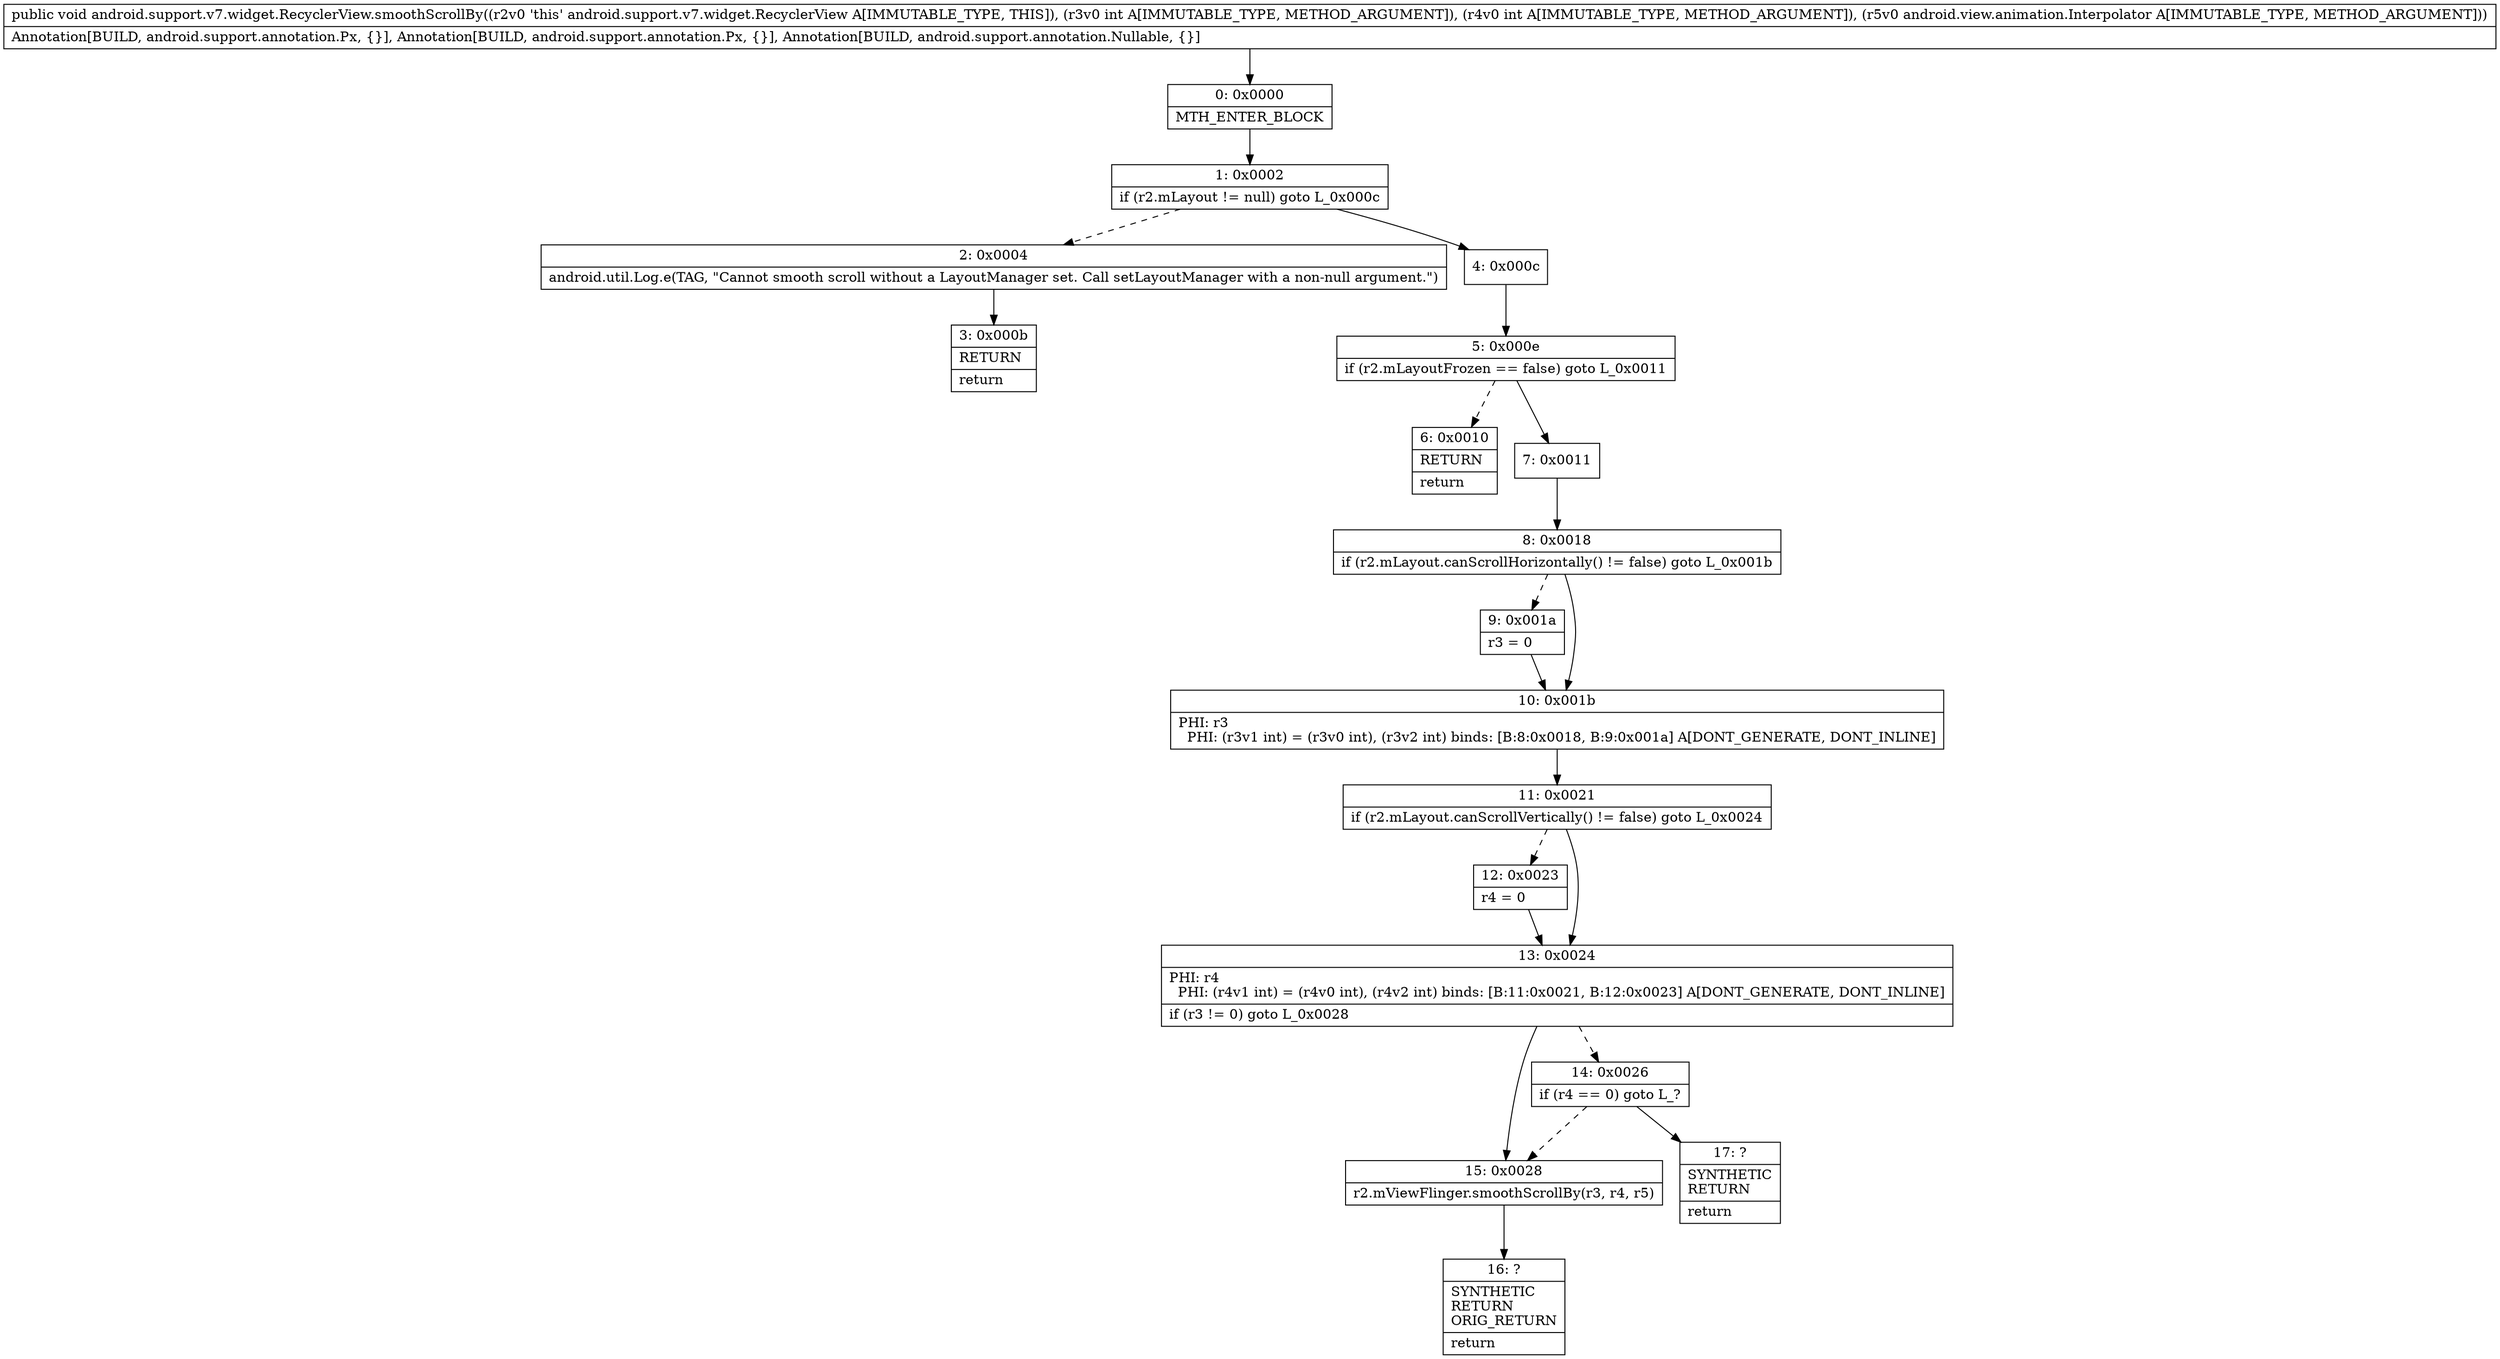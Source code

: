digraph "CFG forandroid.support.v7.widget.RecyclerView.smoothScrollBy(IILandroid\/view\/animation\/Interpolator;)V" {
Node_0 [shape=record,label="{0\:\ 0x0000|MTH_ENTER_BLOCK\l}"];
Node_1 [shape=record,label="{1\:\ 0x0002|if (r2.mLayout != null) goto L_0x000c\l}"];
Node_2 [shape=record,label="{2\:\ 0x0004|android.util.Log.e(TAG, \"Cannot smooth scroll without a LayoutManager set. Call setLayoutManager with a non\-null argument.\")\l}"];
Node_3 [shape=record,label="{3\:\ 0x000b|RETURN\l|return\l}"];
Node_4 [shape=record,label="{4\:\ 0x000c}"];
Node_5 [shape=record,label="{5\:\ 0x000e|if (r2.mLayoutFrozen == false) goto L_0x0011\l}"];
Node_6 [shape=record,label="{6\:\ 0x0010|RETURN\l|return\l}"];
Node_7 [shape=record,label="{7\:\ 0x0011}"];
Node_8 [shape=record,label="{8\:\ 0x0018|if (r2.mLayout.canScrollHorizontally() != false) goto L_0x001b\l}"];
Node_9 [shape=record,label="{9\:\ 0x001a|r3 = 0\l}"];
Node_10 [shape=record,label="{10\:\ 0x001b|PHI: r3 \l  PHI: (r3v1 int) = (r3v0 int), (r3v2 int) binds: [B:8:0x0018, B:9:0x001a] A[DONT_GENERATE, DONT_INLINE]\l}"];
Node_11 [shape=record,label="{11\:\ 0x0021|if (r2.mLayout.canScrollVertically() != false) goto L_0x0024\l}"];
Node_12 [shape=record,label="{12\:\ 0x0023|r4 = 0\l}"];
Node_13 [shape=record,label="{13\:\ 0x0024|PHI: r4 \l  PHI: (r4v1 int) = (r4v0 int), (r4v2 int) binds: [B:11:0x0021, B:12:0x0023] A[DONT_GENERATE, DONT_INLINE]\l|if (r3 != 0) goto L_0x0028\l}"];
Node_14 [shape=record,label="{14\:\ 0x0026|if (r4 == 0) goto L_?\l}"];
Node_15 [shape=record,label="{15\:\ 0x0028|r2.mViewFlinger.smoothScrollBy(r3, r4, r5)\l}"];
Node_16 [shape=record,label="{16\:\ ?|SYNTHETIC\lRETURN\lORIG_RETURN\l|return\l}"];
Node_17 [shape=record,label="{17\:\ ?|SYNTHETIC\lRETURN\l|return\l}"];
MethodNode[shape=record,label="{public void android.support.v7.widget.RecyclerView.smoothScrollBy((r2v0 'this' android.support.v7.widget.RecyclerView A[IMMUTABLE_TYPE, THIS]), (r3v0 int A[IMMUTABLE_TYPE, METHOD_ARGUMENT]), (r4v0 int A[IMMUTABLE_TYPE, METHOD_ARGUMENT]), (r5v0 android.view.animation.Interpolator A[IMMUTABLE_TYPE, METHOD_ARGUMENT]))  | Annotation[BUILD, android.support.annotation.Px, \{\}], Annotation[BUILD, android.support.annotation.Px, \{\}], Annotation[BUILD, android.support.annotation.Nullable, \{\}]\l}"];
MethodNode -> Node_0;
Node_0 -> Node_1;
Node_1 -> Node_2[style=dashed];
Node_1 -> Node_4;
Node_2 -> Node_3;
Node_4 -> Node_5;
Node_5 -> Node_6[style=dashed];
Node_5 -> Node_7;
Node_7 -> Node_8;
Node_8 -> Node_9[style=dashed];
Node_8 -> Node_10;
Node_9 -> Node_10;
Node_10 -> Node_11;
Node_11 -> Node_12[style=dashed];
Node_11 -> Node_13;
Node_12 -> Node_13;
Node_13 -> Node_14[style=dashed];
Node_13 -> Node_15;
Node_14 -> Node_15[style=dashed];
Node_14 -> Node_17;
Node_15 -> Node_16;
}

